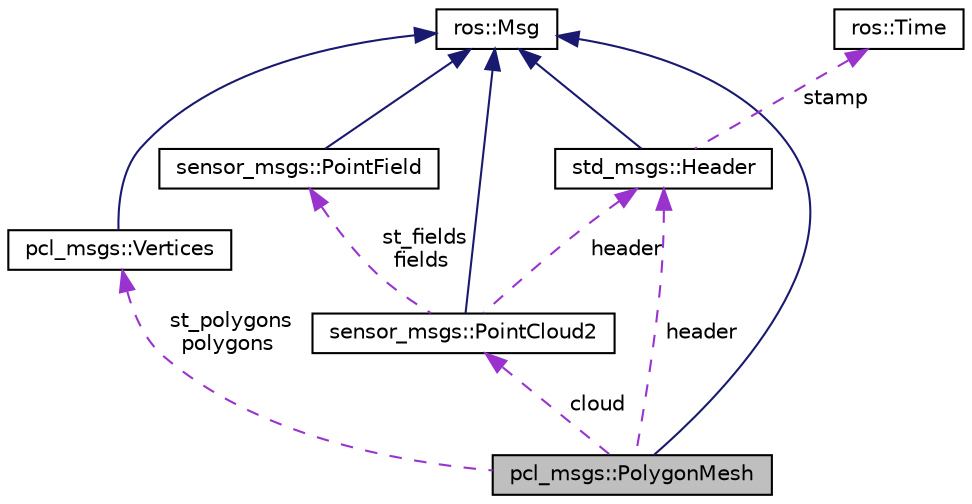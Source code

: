 digraph "pcl_msgs::PolygonMesh"
{
  edge [fontname="Helvetica",fontsize="10",labelfontname="Helvetica",labelfontsize="10"];
  node [fontname="Helvetica",fontsize="10",shape=record];
  Node1 [label="pcl_msgs::PolygonMesh",height=0.2,width=0.4,color="black", fillcolor="grey75", style="filled" fontcolor="black"];
  Node2 -> Node1 [dir="back",color="midnightblue",fontsize="10",style="solid",fontname="Helvetica"];
  Node2 [label="ros::Msg",height=0.2,width=0.4,color="black", fillcolor="white", style="filled",URL="$classros_1_1_msg.html"];
  Node3 -> Node1 [dir="back",color="darkorchid3",fontsize="10",style="dashed",label=" st_polygons\npolygons" ,fontname="Helvetica"];
  Node3 [label="pcl_msgs::Vertices",height=0.2,width=0.4,color="black", fillcolor="white", style="filled",URL="$classpcl__msgs_1_1_vertices.html"];
  Node2 -> Node3 [dir="back",color="midnightblue",fontsize="10",style="solid",fontname="Helvetica"];
  Node4 -> Node1 [dir="back",color="darkorchid3",fontsize="10",style="dashed",label=" header" ,fontname="Helvetica"];
  Node4 [label="std_msgs::Header",height=0.2,width=0.4,color="black", fillcolor="white", style="filled",URL="$classstd__msgs_1_1_header.html"];
  Node2 -> Node4 [dir="back",color="midnightblue",fontsize="10",style="solid",fontname="Helvetica"];
  Node5 -> Node4 [dir="back",color="darkorchid3",fontsize="10",style="dashed",label=" stamp" ,fontname="Helvetica"];
  Node5 [label="ros::Time",height=0.2,width=0.4,color="black", fillcolor="white", style="filled",URL="$classros_1_1_time.html"];
  Node6 -> Node1 [dir="back",color="darkorchid3",fontsize="10",style="dashed",label=" cloud" ,fontname="Helvetica"];
  Node6 [label="sensor_msgs::PointCloud2",height=0.2,width=0.4,color="black", fillcolor="white", style="filled",URL="$classsensor__msgs_1_1_point_cloud2.html"];
  Node2 -> Node6 [dir="back",color="midnightblue",fontsize="10",style="solid",fontname="Helvetica"];
  Node7 -> Node6 [dir="back",color="darkorchid3",fontsize="10",style="dashed",label=" st_fields\nfields" ,fontname="Helvetica"];
  Node7 [label="sensor_msgs::PointField",height=0.2,width=0.4,color="black", fillcolor="white", style="filled",URL="$classsensor__msgs_1_1_point_field.html"];
  Node2 -> Node7 [dir="back",color="midnightblue",fontsize="10",style="solid",fontname="Helvetica"];
  Node4 -> Node6 [dir="back",color="darkorchid3",fontsize="10",style="dashed",label=" header" ,fontname="Helvetica"];
}

